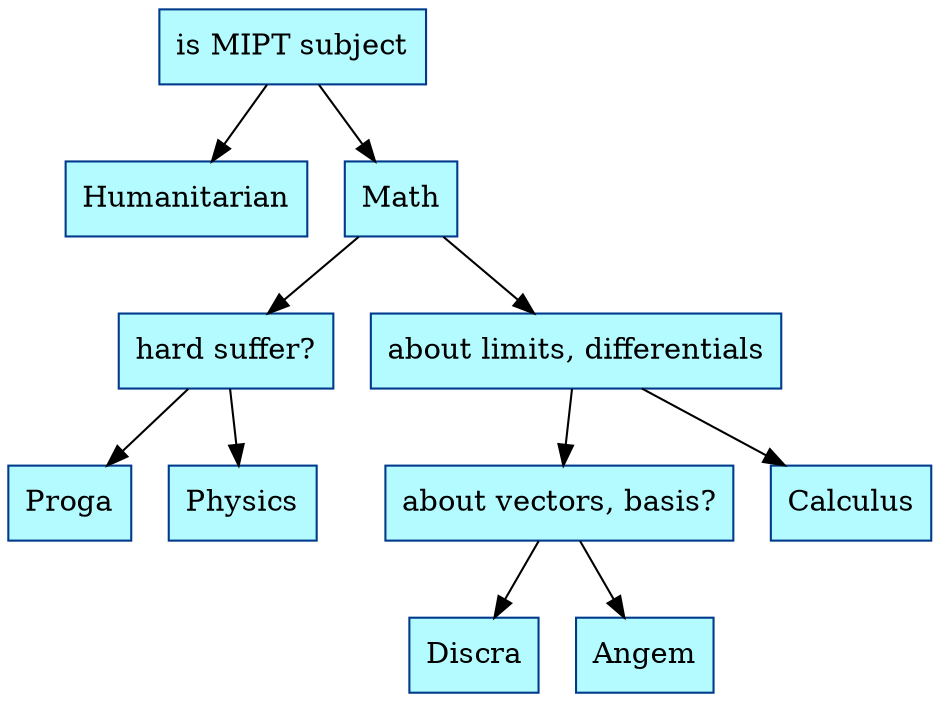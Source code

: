 digraph structs {
rankdir=HR;
node[color= "#003A8C",style="filled", fillcolor="#B4FBFF", fontsize=14];
edge[color="black", weight = 9,fontsize=14];
el_0061FF10 [shape=record, label= "is MIPT subject"];
el_00F42998 [shape=record, label= "Humanitarian"];
el_00F418E0 [shape=record, label= "Math"];
el_00F42950 [shape=record, label= "hard suffer?"];
el_00F42980 [shape=record, label= "Proga"];
el_00F42968 [shape=record, label= "Physics"];
el_00F428D8 [shape=record, label= "about limits, differentials"];
el_00F42908 [shape=record, label= "about vectors, basis?"];
el_00F42938 [shape=record, label= "Discra"];
el_00F42920 [shape=record, label= "Angem"];
el_00F428F0 [shape=record, label= "Calculus"];
el_0061FF10->el_00F42998;
el_0061FF10->el_00F418E0;
el_00F418E0->el_00F42950;
el_00F42950->el_00F42980;
el_00F42950->el_00F42968;
el_00F418E0->el_00F428D8;
el_00F428D8->el_00F42908;
el_00F42908->el_00F42938;
el_00F42908->el_00F42920;
el_00F428D8->el_00F428F0;

}
